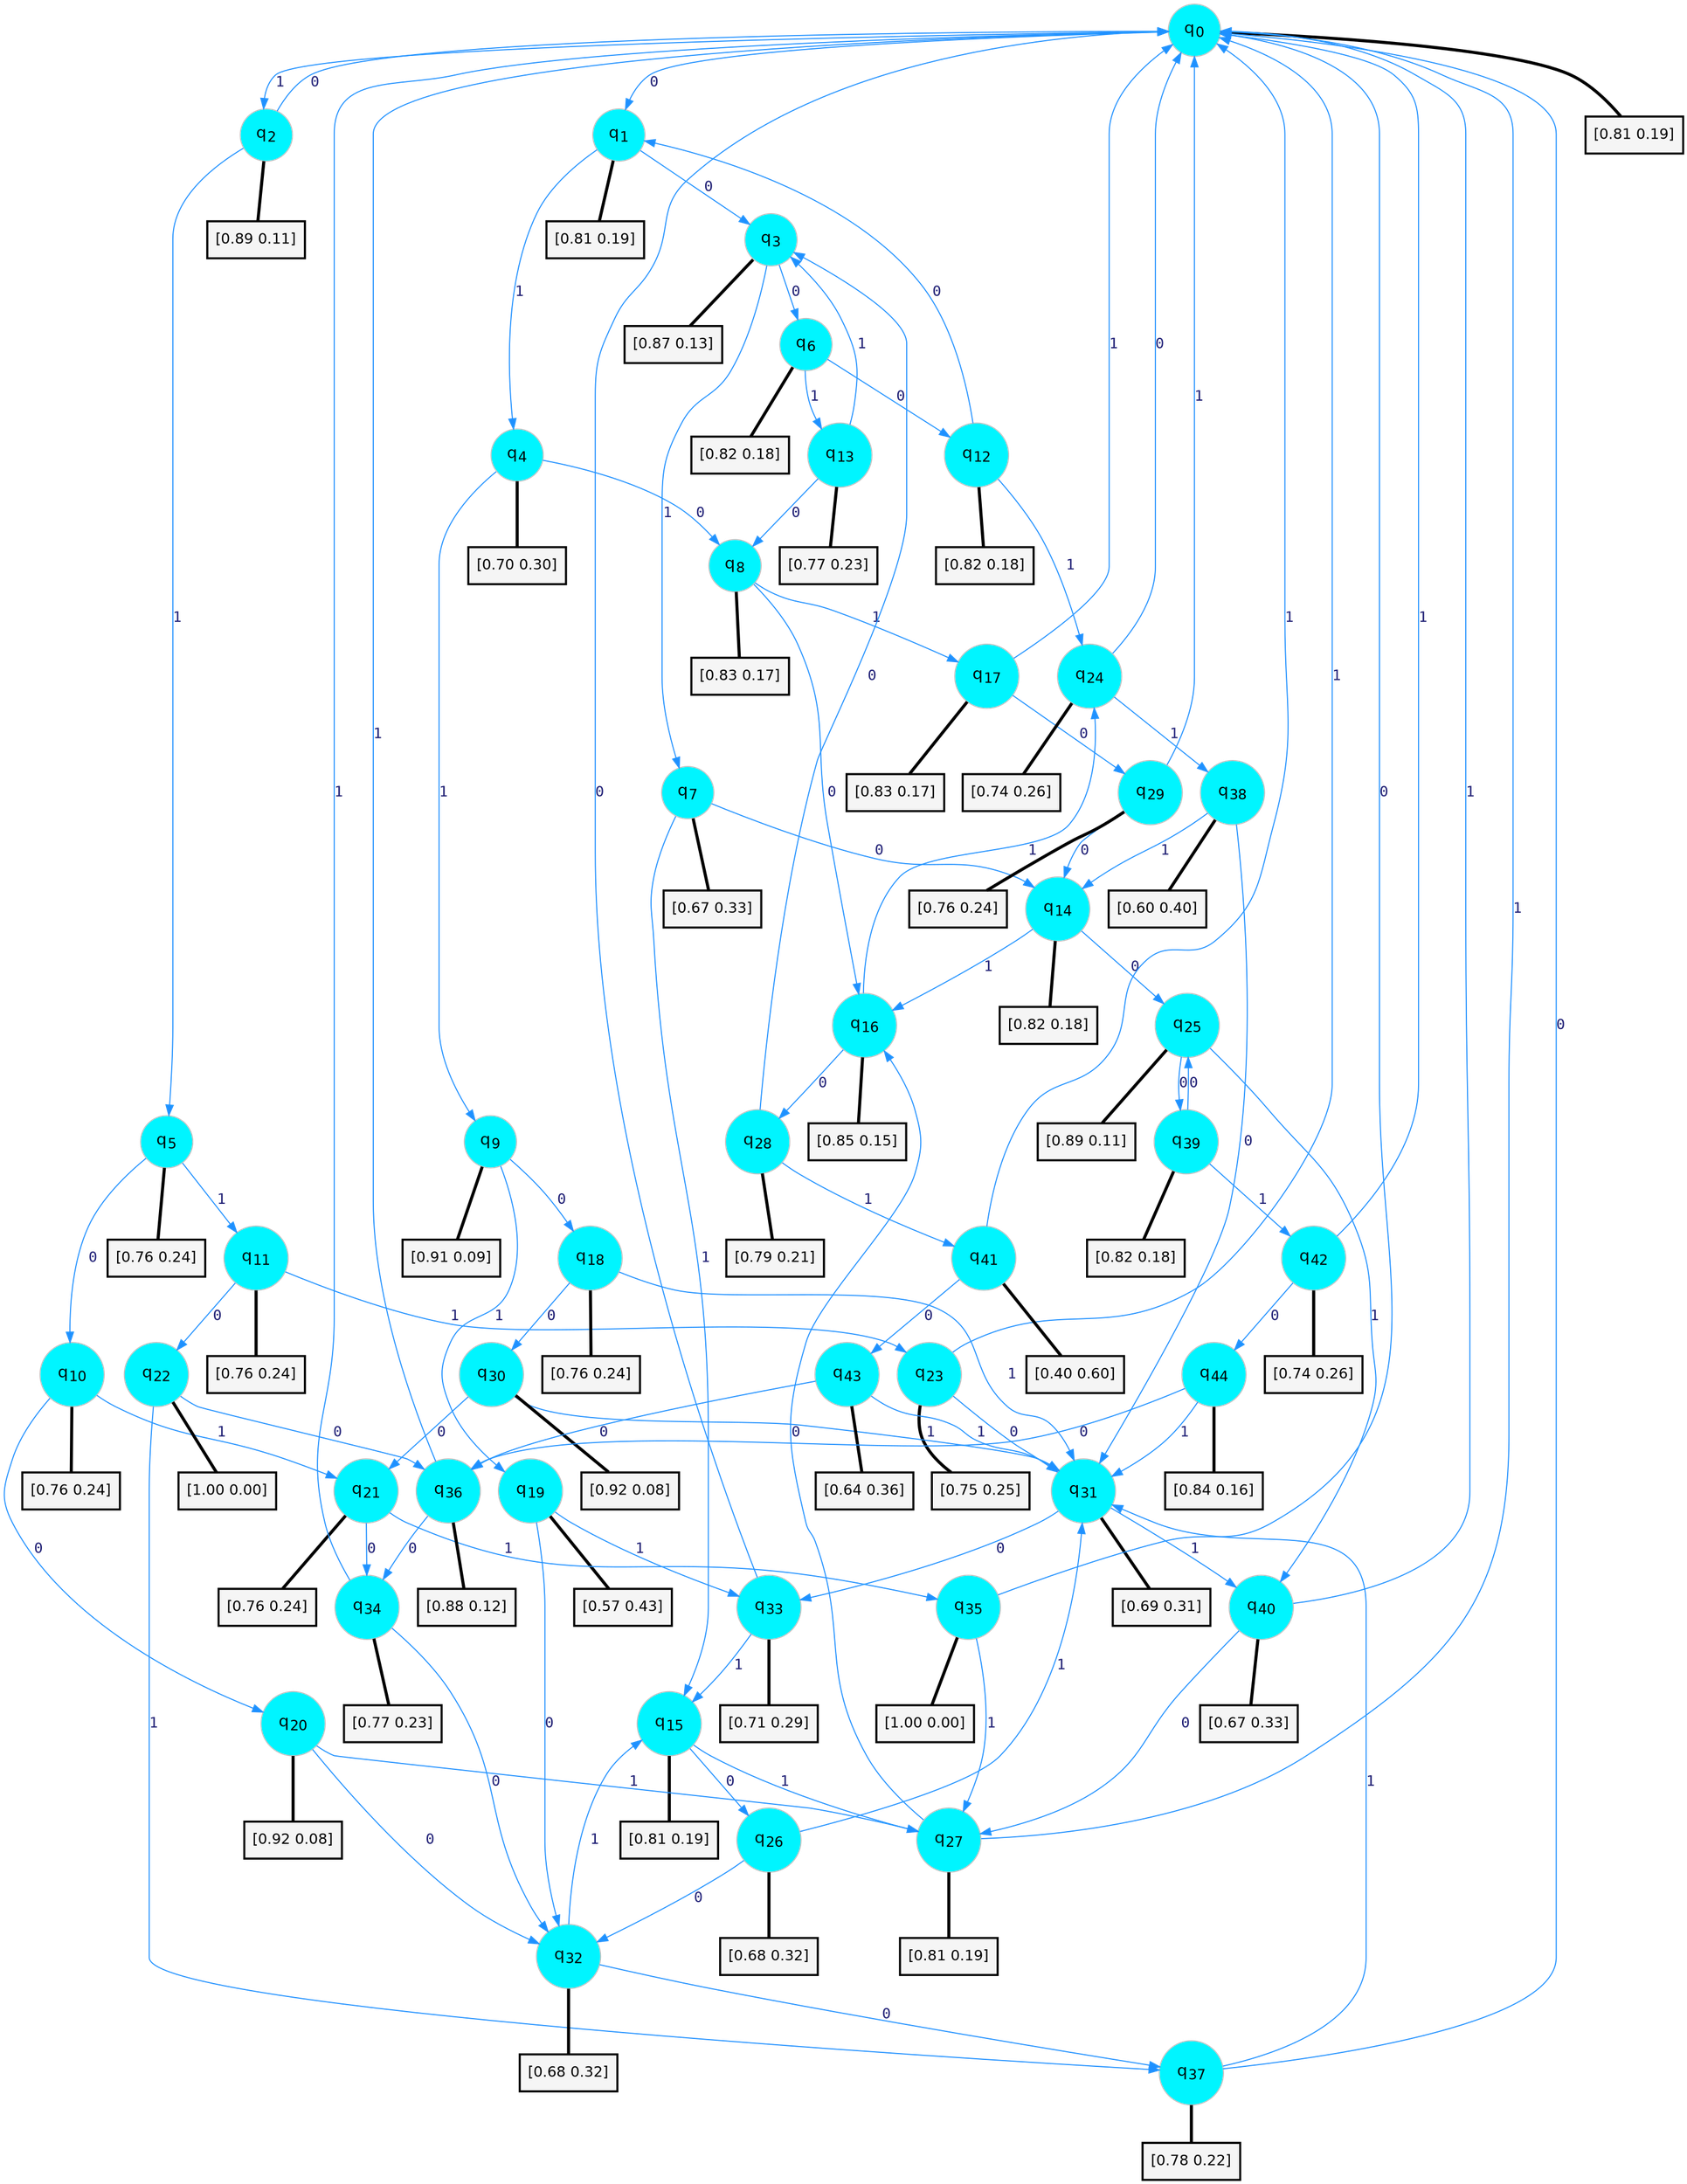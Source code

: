 digraph G {
graph [
bgcolor=transparent, dpi=300, rankdir=TD, size="40,25"];
node [
color=gray, fillcolor=turquoise1, fontcolor=black, fontname=Helvetica, fontsize=16, fontweight=bold, shape=circle, style=filled];
edge [
arrowsize=1, color=dodgerblue1, fontcolor=midnightblue, fontname=courier, fontweight=bold, penwidth=1, style=solid, weight=20];
0[label=<q<SUB>0</SUB>>];
1[label=<q<SUB>1</SUB>>];
2[label=<q<SUB>2</SUB>>];
3[label=<q<SUB>3</SUB>>];
4[label=<q<SUB>4</SUB>>];
5[label=<q<SUB>5</SUB>>];
6[label=<q<SUB>6</SUB>>];
7[label=<q<SUB>7</SUB>>];
8[label=<q<SUB>8</SUB>>];
9[label=<q<SUB>9</SUB>>];
10[label=<q<SUB>10</SUB>>];
11[label=<q<SUB>11</SUB>>];
12[label=<q<SUB>12</SUB>>];
13[label=<q<SUB>13</SUB>>];
14[label=<q<SUB>14</SUB>>];
15[label=<q<SUB>15</SUB>>];
16[label=<q<SUB>16</SUB>>];
17[label=<q<SUB>17</SUB>>];
18[label=<q<SUB>18</SUB>>];
19[label=<q<SUB>19</SUB>>];
20[label=<q<SUB>20</SUB>>];
21[label=<q<SUB>21</SUB>>];
22[label=<q<SUB>22</SUB>>];
23[label=<q<SUB>23</SUB>>];
24[label=<q<SUB>24</SUB>>];
25[label=<q<SUB>25</SUB>>];
26[label=<q<SUB>26</SUB>>];
27[label=<q<SUB>27</SUB>>];
28[label=<q<SUB>28</SUB>>];
29[label=<q<SUB>29</SUB>>];
30[label=<q<SUB>30</SUB>>];
31[label=<q<SUB>31</SUB>>];
32[label=<q<SUB>32</SUB>>];
33[label=<q<SUB>33</SUB>>];
34[label=<q<SUB>34</SUB>>];
35[label=<q<SUB>35</SUB>>];
36[label=<q<SUB>36</SUB>>];
37[label=<q<SUB>37</SUB>>];
38[label=<q<SUB>38</SUB>>];
39[label=<q<SUB>39</SUB>>];
40[label=<q<SUB>40</SUB>>];
41[label=<q<SUB>41</SUB>>];
42[label=<q<SUB>42</SUB>>];
43[label=<q<SUB>43</SUB>>];
44[label=<q<SUB>44</SUB>>];
45[label="[0.81 0.19]", shape=box,fontcolor=black, fontname=Helvetica, fontsize=14, penwidth=2, fillcolor=whitesmoke,color=black];
46[label="[0.81 0.19]", shape=box,fontcolor=black, fontname=Helvetica, fontsize=14, penwidth=2, fillcolor=whitesmoke,color=black];
47[label="[0.89 0.11]", shape=box,fontcolor=black, fontname=Helvetica, fontsize=14, penwidth=2, fillcolor=whitesmoke,color=black];
48[label="[0.87 0.13]", shape=box,fontcolor=black, fontname=Helvetica, fontsize=14, penwidth=2, fillcolor=whitesmoke,color=black];
49[label="[0.70 0.30]", shape=box,fontcolor=black, fontname=Helvetica, fontsize=14, penwidth=2, fillcolor=whitesmoke,color=black];
50[label="[0.76 0.24]", shape=box,fontcolor=black, fontname=Helvetica, fontsize=14, penwidth=2, fillcolor=whitesmoke,color=black];
51[label="[0.82 0.18]", shape=box,fontcolor=black, fontname=Helvetica, fontsize=14, penwidth=2, fillcolor=whitesmoke,color=black];
52[label="[0.67 0.33]", shape=box,fontcolor=black, fontname=Helvetica, fontsize=14, penwidth=2, fillcolor=whitesmoke,color=black];
53[label="[0.83 0.17]", shape=box,fontcolor=black, fontname=Helvetica, fontsize=14, penwidth=2, fillcolor=whitesmoke,color=black];
54[label="[0.91 0.09]", shape=box,fontcolor=black, fontname=Helvetica, fontsize=14, penwidth=2, fillcolor=whitesmoke,color=black];
55[label="[0.76 0.24]", shape=box,fontcolor=black, fontname=Helvetica, fontsize=14, penwidth=2, fillcolor=whitesmoke,color=black];
56[label="[0.76 0.24]", shape=box,fontcolor=black, fontname=Helvetica, fontsize=14, penwidth=2, fillcolor=whitesmoke,color=black];
57[label="[0.82 0.18]", shape=box,fontcolor=black, fontname=Helvetica, fontsize=14, penwidth=2, fillcolor=whitesmoke,color=black];
58[label="[0.77 0.23]", shape=box,fontcolor=black, fontname=Helvetica, fontsize=14, penwidth=2, fillcolor=whitesmoke,color=black];
59[label="[0.82 0.18]", shape=box,fontcolor=black, fontname=Helvetica, fontsize=14, penwidth=2, fillcolor=whitesmoke,color=black];
60[label="[0.81 0.19]", shape=box,fontcolor=black, fontname=Helvetica, fontsize=14, penwidth=2, fillcolor=whitesmoke,color=black];
61[label="[0.85 0.15]", shape=box,fontcolor=black, fontname=Helvetica, fontsize=14, penwidth=2, fillcolor=whitesmoke,color=black];
62[label="[0.83 0.17]", shape=box,fontcolor=black, fontname=Helvetica, fontsize=14, penwidth=2, fillcolor=whitesmoke,color=black];
63[label="[0.76 0.24]", shape=box,fontcolor=black, fontname=Helvetica, fontsize=14, penwidth=2, fillcolor=whitesmoke,color=black];
64[label="[0.57 0.43]", shape=box,fontcolor=black, fontname=Helvetica, fontsize=14, penwidth=2, fillcolor=whitesmoke,color=black];
65[label="[0.92 0.08]", shape=box,fontcolor=black, fontname=Helvetica, fontsize=14, penwidth=2, fillcolor=whitesmoke,color=black];
66[label="[0.76 0.24]", shape=box,fontcolor=black, fontname=Helvetica, fontsize=14, penwidth=2, fillcolor=whitesmoke,color=black];
67[label="[1.00 0.00]", shape=box,fontcolor=black, fontname=Helvetica, fontsize=14, penwidth=2, fillcolor=whitesmoke,color=black];
68[label="[0.75 0.25]", shape=box,fontcolor=black, fontname=Helvetica, fontsize=14, penwidth=2, fillcolor=whitesmoke,color=black];
69[label="[0.74 0.26]", shape=box,fontcolor=black, fontname=Helvetica, fontsize=14, penwidth=2, fillcolor=whitesmoke,color=black];
70[label="[0.89 0.11]", shape=box,fontcolor=black, fontname=Helvetica, fontsize=14, penwidth=2, fillcolor=whitesmoke,color=black];
71[label="[0.68 0.32]", shape=box,fontcolor=black, fontname=Helvetica, fontsize=14, penwidth=2, fillcolor=whitesmoke,color=black];
72[label="[0.81 0.19]", shape=box,fontcolor=black, fontname=Helvetica, fontsize=14, penwidth=2, fillcolor=whitesmoke,color=black];
73[label="[0.79 0.21]", shape=box,fontcolor=black, fontname=Helvetica, fontsize=14, penwidth=2, fillcolor=whitesmoke,color=black];
74[label="[0.76 0.24]", shape=box,fontcolor=black, fontname=Helvetica, fontsize=14, penwidth=2, fillcolor=whitesmoke,color=black];
75[label="[0.92 0.08]", shape=box,fontcolor=black, fontname=Helvetica, fontsize=14, penwidth=2, fillcolor=whitesmoke,color=black];
76[label="[0.69 0.31]", shape=box,fontcolor=black, fontname=Helvetica, fontsize=14, penwidth=2, fillcolor=whitesmoke,color=black];
77[label="[0.68 0.32]", shape=box,fontcolor=black, fontname=Helvetica, fontsize=14, penwidth=2, fillcolor=whitesmoke,color=black];
78[label="[0.71 0.29]", shape=box,fontcolor=black, fontname=Helvetica, fontsize=14, penwidth=2, fillcolor=whitesmoke,color=black];
79[label="[0.77 0.23]", shape=box,fontcolor=black, fontname=Helvetica, fontsize=14, penwidth=2, fillcolor=whitesmoke,color=black];
80[label="[1.00 0.00]", shape=box,fontcolor=black, fontname=Helvetica, fontsize=14, penwidth=2, fillcolor=whitesmoke,color=black];
81[label="[0.88 0.12]", shape=box,fontcolor=black, fontname=Helvetica, fontsize=14, penwidth=2, fillcolor=whitesmoke,color=black];
82[label="[0.78 0.22]", shape=box,fontcolor=black, fontname=Helvetica, fontsize=14, penwidth=2, fillcolor=whitesmoke,color=black];
83[label="[0.60 0.40]", shape=box,fontcolor=black, fontname=Helvetica, fontsize=14, penwidth=2, fillcolor=whitesmoke,color=black];
84[label="[0.82 0.18]", shape=box,fontcolor=black, fontname=Helvetica, fontsize=14, penwidth=2, fillcolor=whitesmoke,color=black];
85[label="[0.67 0.33]", shape=box,fontcolor=black, fontname=Helvetica, fontsize=14, penwidth=2, fillcolor=whitesmoke,color=black];
86[label="[0.40 0.60]", shape=box,fontcolor=black, fontname=Helvetica, fontsize=14, penwidth=2, fillcolor=whitesmoke,color=black];
87[label="[0.74 0.26]", shape=box,fontcolor=black, fontname=Helvetica, fontsize=14, penwidth=2, fillcolor=whitesmoke,color=black];
88[label="[0.64 0.36]", shape=box,fontcolor=black, fontname=Helvetica, fontsize=14, penwidth=2, fillcolor=whitesmoke,color=black];
89[label="[0.84 0.16]", shape=box,fontcolor=black, fontname=Helvetica, fontsize=14, penwidth=2, fillcolor=whitesmoke,color=black];
0->1 [label=0];
0->2 [label=1];
0->45 [arrowhead=none, penwidth=3,color=black];
1->3 [label=0];
1->4 [label=1];
1->46 [arrowhead=none, penwidth=3,color=black];
2->0 [label=0];
2->5 [label=1];
2->47 [arrowhead=none, penwidth=3,color=black];
3->6 [label=0];
3->7 [label=1];
3->48 [arrowhead=none, penwidth=3,color=black];
4->8 [label=0];
4->9 [label=1];
4->49 [arrowhead=none, penwidth=3,color=black];
5->10 [label=0];
5->11 [label=1];
5->50 [arrowhead=none, penwidth=3,color=black];
6->12 [label=0];
6->13 [label=1];
6->51 [arrowhead=none, penwidth=3,color=black];
7->14 [label=0];
7->15 [label=1];
7->52 [arrowhead=none, penwidth=3,color=black];
8->16 [label=0];
8->17 [label=1];
8->53 [arrowhead=none, penwidth=3,color=black];
9->18 [label=0];
9->19 [label=1];
9->54 [arrowhead=none, penwidth=3,color=black];
10->20 [label=0];
10->21 [label=1];
10->55 [arrowhead=none, penwidth=3,color=black];
11->22 [label=0];
11->23 [label=1];
11->56 [arrowhead=none, penwidth=3,color=black];
12->1 [label=0];
12->24 [label=1];
12->57 [arrowhead=none, penwidth=3,color=black];
13->8 [label=0];
13->3 [label=1];
13->58 [arrowhead=none, penwidth=3,color=black];
14->25 [label=0];
14->16 [label=1];
14->59 [arrowhead=none, penwidth=3,color=black];
15->26 [label=0];
15->27 [label=1];
15->60 [arrowhead=none, penwidth=3,color=black];
16->28 [label=0];
16->24 [label=1];
16->61 [arrowhead=none, penwidth=3,color=black];
17->29 [label=0];
17->0 [label=1];
17->62 [arrowhead=none, penwidth=3,color=black];
18->30 [label=0];
18->31 [label=1];
18->63 [arrowhead=none, penwidth=3,color=black];
19->32 [label=0];
19->33 [label=1];
19->64 [arrowhead=none, penwidth=3,color=black];
20->32 [label=0];
20->27 [label=1];
20->65 [arrowhead=none, penwidth=3,color=black];
21->34 [label=0];
21->35 [label=1];
21->66 [arrowhead=none, penwidth=3,color=black];
22->36 [label=0];
22->37 [label=1];
22->67 [arrowhead=none, penwidth=3,color=black];
23->31 [label=0];
23->0 [label=1];
23->68 [arrowhead=none, penwidth=3,color=black];
24->0 [label=0];
24->38 [label=1];
24->69 [arrowhead=none, penwidth=3,color=black];
25->39 [label=0];
25->40 [label=1];
25->70 [arrowhead=none, penwidth=3,color=black];
26->32 [label=0];
26->31 [label=1];
26->71 [arrowhead=none, penwidth=3,color=black];
27->16 [label=0];
27->0 [label=1];
27->72 [arrowhead=none, penwidth=3,color=black];
28->3 [label=0];
28->41 [label=1];
28->73 [arrowhead=none, penwidth=3,color=black];
29->14 [label=0];
29->0 [label=1];
29->74 [arrowhead=none, penwidth=3,color=black];
30->21 [label=0];
30->31 [label=1];
30->75 [arrowhead=none, penwidth=3,color=black];
31->33 [label=0];
31->40 [label=1];
31->76 [arrowhead=none, penwidth=3,color=black];
32->37 [label=0];
32->15 [label=1];
32->77 [arrowhead=none, penwidth=3,color=black];
33->0 [label=0];
33->15 [label=1];
33->78 [arrowhead=none, penwidth=3,color=black];
34->32 [label=0];
34->0 [label=1];
34->79 [arrowhead=none, penwidth=3,color=black];
35->0 [label=0];
35->27 [label=1];
35->80 [arrowhead=none, penwidth=3,color=black];
36->34 [label=0];
36->0 [label=1];
36->81 [arrowhead=none, penwidth=3,color=black];
37->0 [label=0];
37->31 [label=1];
37->82 [arrowhead=none, penwidth=3,color=black];
38->31 [label=0];
38->14 [label=1];
38->83 [arrowhead=none, penwidth=3,color=black];
39->25 [label=0];
39->42 [label=1];
39->84 [arrowhead=none, penwidth=3,color=black];
40->27 [label=0];
40->0 [label=1];
40->85 [arrowhead=none, penwidth=3,color=black];
41->43 [label=0];
41->0 [label=1];
41->86 [arrowhead=none, penwidth=3,color=black];
42->44 [label=0];
42->0 [label=1];
42->87 [arrowhead=none, penwidth=3,color=black];
43->36 [label=0];
43->31 [label=1];
43->88 [arrowhead=none, penwidth=3,color=black];
44->36 [label=0];
44->31 [label=1];
44->89 [arrowhead=none, penwidth=3,color=black];
}
